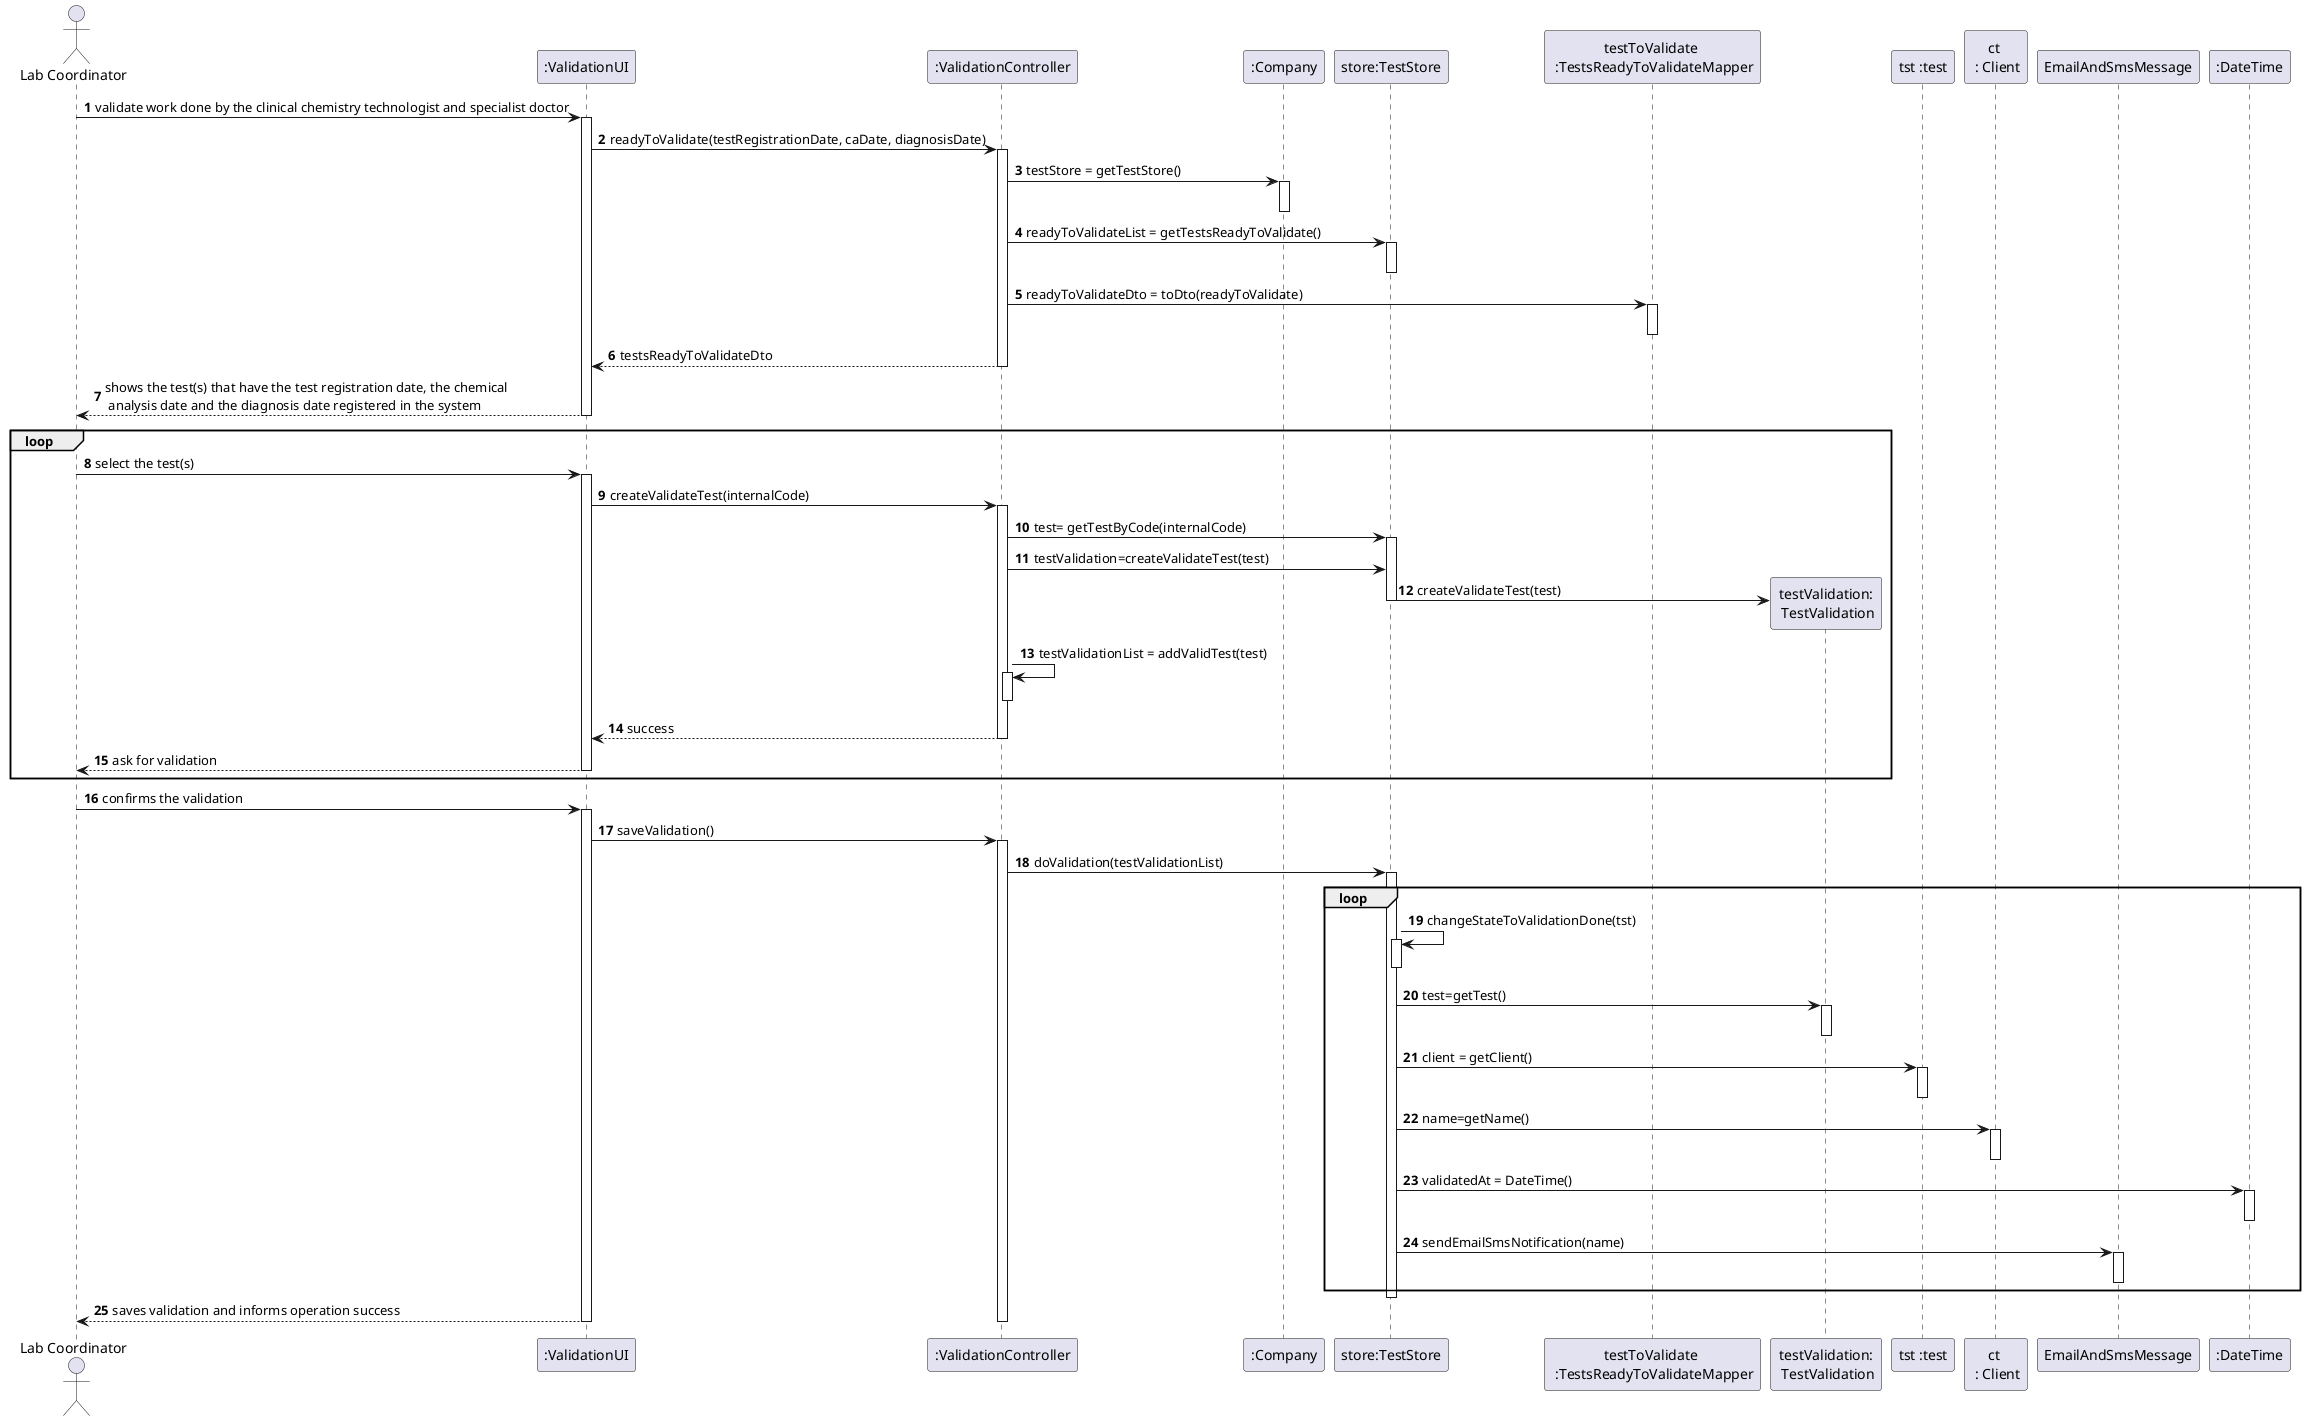 @startuml
autonumber
'hide footbox
actor "Lab Coordinator" as LC

participant ":ValidationUI" as UI
participant ":ValidationController" as CTRL
participant ":Company" as C
participant "store:TestStore" as TS
participant "testToValidate \n :TestsReadyToValidateMapper" as TVM
participant "testValidation:\n TestValidation" as TV
participant "tst :test" as TST
participant "ct \n : Client" as CT
participant "EmailAndSmsMessage" as EM
participant ":DateTime" as DT

LC -> UI : validate work done by the clinical chemistry technologist and specialist doctor
activate UI
    UI -> CTRL : readyToValidate(testRegistrationDate, caDate, diagnosisDate)
    activate CTRL
    CTRL -> C : testStore = getTestStore()
    activate C
    deactivate C
    CTRL -> TS : readyToValidateList = getTestsReadyToValidate()
    activate TS
    deactivate TS
    CTRL -> TVM : readyToValidateDto = toDto(readyToValidate)
    activate TVM
    deactivate TVM
    deactivate TVM
    CTRL --> UI : testsReadyToValidateDto
    deactivate CTRL
    UI --> LC : shows the test(s) that have the test registration date, the chemical\n analysis date and the diagnosis date registered in the system
deactivate UI
loop
LC -> UI : select the test(s)
activate UI

UI -> CTRL : createValidateTest(internalCode)
activate CTRL
CTRL -> TS : test= getTestByCode(internalCode)
activate TS
CTRL -> TS : testValidation=createValidateTest(test)
TS-> TV** : createValidateTest(test)
deactivate TS



CTRL -> CTRL : testValidationList = addValidTest(test)
activate CTRL
deactivate CTRL
CTRL --> UI : success
deactivate CTRL

    UI --> LC : ask for validation
    deactivate CTRL
deactivate UI
end
LC -> UI : confirms the validation
activate UI
    UI -> CTRL : saveValidation()
    activate CTRL
    CTRL -> TS : doValidation(testValidationList)
    loop
    activate TS
    TS -> TS : changeStateToValidationDone(tst)
    activate TS
    deactivate TS
    TS -> TV : test=getTest()
    activate TV
    deactivate TV
    TS -> TST : client = getClient()
    activate TST
    deactivate TST
    TS -> CT : name=getName()
    activate CT
    deactivate CT
    TS -> DT : validatedAt = DateTime()
    activate DT
        deactivate DT
    TS -> EM : sendEmailSmsNotification(name)
    activate EM
        deactivate EM
   end


    deactivate TS


UI --> LC : saves validation and informs operation success
deactivate C
deactivate UI
deactivate CTRL

@enduml
